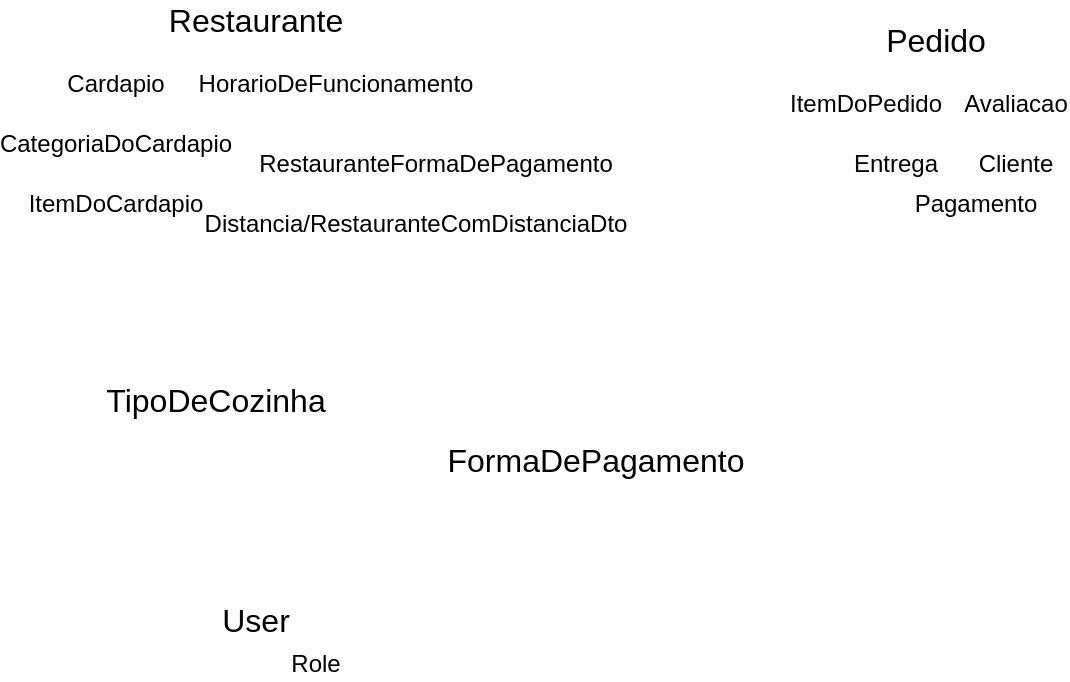 <mxfile version="12.9.4"><diagram id="lYq6X7Ti8HupuHB-qndC" name="Page-1"><mxGraphModel dx="1001" dy="497" grid="1" gridSize="10" guides="1" tooltips="1" connect="1" arrows="1" fold="1" page="1" pageScale="1" pageWidth="850" pageHeight="1100" math="0" shadow="0"><root><mxCell id="0"/><mxCell id="1" parent="0"/><mxCell id="NbU_2amBHwRVYd5X9zTn-1" value="Restaurante" style="text;html=1;strokeColor=none;fillColor=none;align=center;verticalAlign=middle;whiteSpace=wrap;rounded=0;fontSize=16;" vertex="1" parent="1"><mxGeometry x="120" y="70" width="40" height="20" as="geometry"/></mxCell><mxCell id="NbU_2amBHwRVYd5X9zTn-2" value="Pedido" style="text;html=1;strokeColor=none;fillColor=none;align=center;verticalAlign=middle;whiteSpace=wrap;rounded=0;fontSize=16;" vertex="1" parent="1"><mxGeometry x="460" y="80" width="40" height="20" as="geometry"/></mxCell><mxCell id="NbU_2amBHwRVYd5X9zTn-3" value="&lt;font style=&quot;font-size: 12px&quot;&gt;Cardapio&lt;/font&gt;" style="text;html=1;strokeColor=none;fillColor=none;align=center;verticalAlign=middle;whiteSpace=wrap;rounded=0;fontSize=16;" vertex="1" parent="1"><mxGeometry x="50" y="100" width="40" height="20" as="geometry"/></mxCell><mxCell id="NbU_2amBHwRVYd5X9zTn-4" value="&lt;font style=&quot;font-size: 12px&quot;&gt;HorarioDeFuncionamento&lt;/font&gt;" style="text;html=1;strokeColor=none;fillColor=none;align=center;verticalAlign=middle;whiteSpace=wrap;rounded=0;fontSize=16;" vertex="1" parent="1"><mxGeometry x="160" y="100" width="40" height="20" as="geometry"/></mxCell><mxCell id="NbU_2amBHwRVYd5X9zTn-5" value="FormaDePagamento" style="text;html=1;strokeColor=none;fillColor=none;align=center;verticalAlign=middle;whiteSpace=wrap;rounded=0;fontSize=16;" vertex="1" parent="1"><mxGeometry x="290" y="290" width="40" height="20" as="geometry"/></mxCell><mxCell id="NbU_2amBHwRVYd5X9zTn-6" value="&lt;font style=&quot;font-size: 12px&quot;&gt;CategoriaDoCardapio&lt;/font&gt;" style="text;html=1;strokeColor=none;fillColor=none;align=center;verticalAlign=middle;whiteSpace=wrap;rounded=0;fontSize=16;" vertex="1" parent="1"><mxGeometry x="50" y="130" width="40" height="20" as="geometry"/></mxCell><mxCell id="NbU_2amBHwRVYd5X9zTn-9" value="&lt;font style=&quot;font-size: 12px&quot;&gt;ItemDoCardapio&lt;/font&gt;" style="text;html=1;strokeColor=none;fillColor=none;align=center;verticalAlign=middle;whiteSpace=wrap;rounded=0;fontSize=16;" vertex="1" parent="1"><mxGeometry x="50" y="160" width="40" height="20" as="geometry"/></mxCell><mxCell id="NbU_2amBHwRVYd5X9zTn-10" value="&lt;font style=&quot;font-size: 12px&quot;&gt;RestauranteFormaDePagamento&lt;/font&gt;" style="text;html=1;strokeColor=none;fillColor=none;align=center;verticalAlign=middle;whiteSpace=wrap;rounded=0;fontSize=16;" vertex="1" parent="1"><mxGeometry x="210" y="140" width="40" height="20" as="geometry"/></mxCell><mxCell id="NbU_2amBHwRVYd5X9zTn-12" value="&lt;font style=&quot;font-size: 12px&quot;&gt;ItemDoPedido&lt;/font&gt;" style="text;html=1;strokeColor=none;fillColor=none;align=center;verticalAlign=middle;whiteSpace=wrap;rounded=0;fontSize=16;" vertex="1" parent="1"><mxGeometry x="425" y="110" width="40" height="20" as="geometry"/></mxCell><mxCell id="NbU_2amBHwRVYd5X9zTn-14" value="&lt;font style=&quot;font-size: 12px&quot;&gt;Avaliacao&lt;/font&gt;" style="text;html=1;strokeColor=none;fillColor=none;align=center;verticalAlign=middle;whiteSpace=wrap;rounded=0;fontSize=16;" vertex="1" parent="1"><mxGeometry x="500" y="110" width="40" height="20" as="geometry"/></mxCell><mxCell id="NbU_2amBHwRVYd5X9zTn-15" value="&lt;font style=&quot;font-size: 12px&quot;&gt;Entrega&lt;/font&gt;" style="text;html=1;strokeColor=none;fillColor=none;align=center;verticalAlign=middle;whiteSpace=wrap;rounded=0;fontSize=16;" vertex="1" parent="1"><mxGeometry x="440" y="140" width="40" height="20" as="geometry"/></mxCell><mxCell id="NbU_2amBHwRVYd5X9zTn-16" value="&lt;font style=&quot;font-size: 12px&quot;&gt;Cliente&lt;/font&gt;" style="text;html=1;strokeColor=none;fillColor=none;align=center;verticalAlign=middle;whiteSpace=wrap;rounded=0;fontSize=16;" vertex="1" parent="1"><mxGeometry x="500" y="140" width="40" height="20" as="geometry"/></mxCell><mxCell id="NbU_2amBHwRVYd5X9zTn-17" value="&lt;font style=&quot;font-size: 12px&quot;&gt;Pagamento&lt;/font&gt;" style="text;html=1;strokeColor=none;fillColor=none;align=center;verticalAlign=middle;whiteSpace=wrap;rounded=0;fontSize=16;" vertex="1" parent="1"><mxGeometry x="480" y="160" width="40" height="20" as="geometry"/></mxCell><mxCell id="NbU_2amBHwRVYd5X9zTn-18" value="TipoDeCozinha" style="text;html=1;strokeColor=none;fillColor=none;align=center;verticalAlign=middle;whiteSpace=wrap;rounded=0;fontSize=16;" vertex="1" parent="1"><mxGeometry x="100" y="260" width="40" height="20" as="geometry"/></mxCell><mxCell id="NbU_2amBHwRVYd5X9zTn-19" value="User" style="text;html=1;strokeColor=none;fillColor=none;align=center;verticalAlign=middle;whiteSpace=wrap;rounded=0;fontSize=16;" vertex="1" parent="1"><mxGeometry x="120" y="370" width="40" height="20" as="geometry"/></mxCell><mxCell id="NbU_2amBHwRVYd5X9zTn-20" value="&lt;font style=&quot;font-size: 12px&quot;&gt;Role&lt;/font&gt;" style="text;html=1;strokeColor=none;fillColor=none;align=center;verticalAlign=middle;whiteSpace=wrap;rounded=0;fontSize=16;" vertex="1" parent="1"><mxGeometry x="150" y="390" width="40" height="20" as="geometry"/></mxCell><mxCell id="NbU_2amBHwRVYd5X9zTn-21" value="&lt;font style=&quot;font-size: 12px&quot;&gt;Distancia/RestauranteComDistanciaDto&lt;/font&gt;" style="text;html=1;strokeColor=none;fillColor=none;align=center;verticalAlign=middle;whiteSpace=wrap;rounded=0;fontSize=16;" vertex="1" parent="1"><mxGeometry x="200" y="170" width="40" height="20" as="geometry"/></mxCell></root></mxGraphModel></diagram></mxfile>
